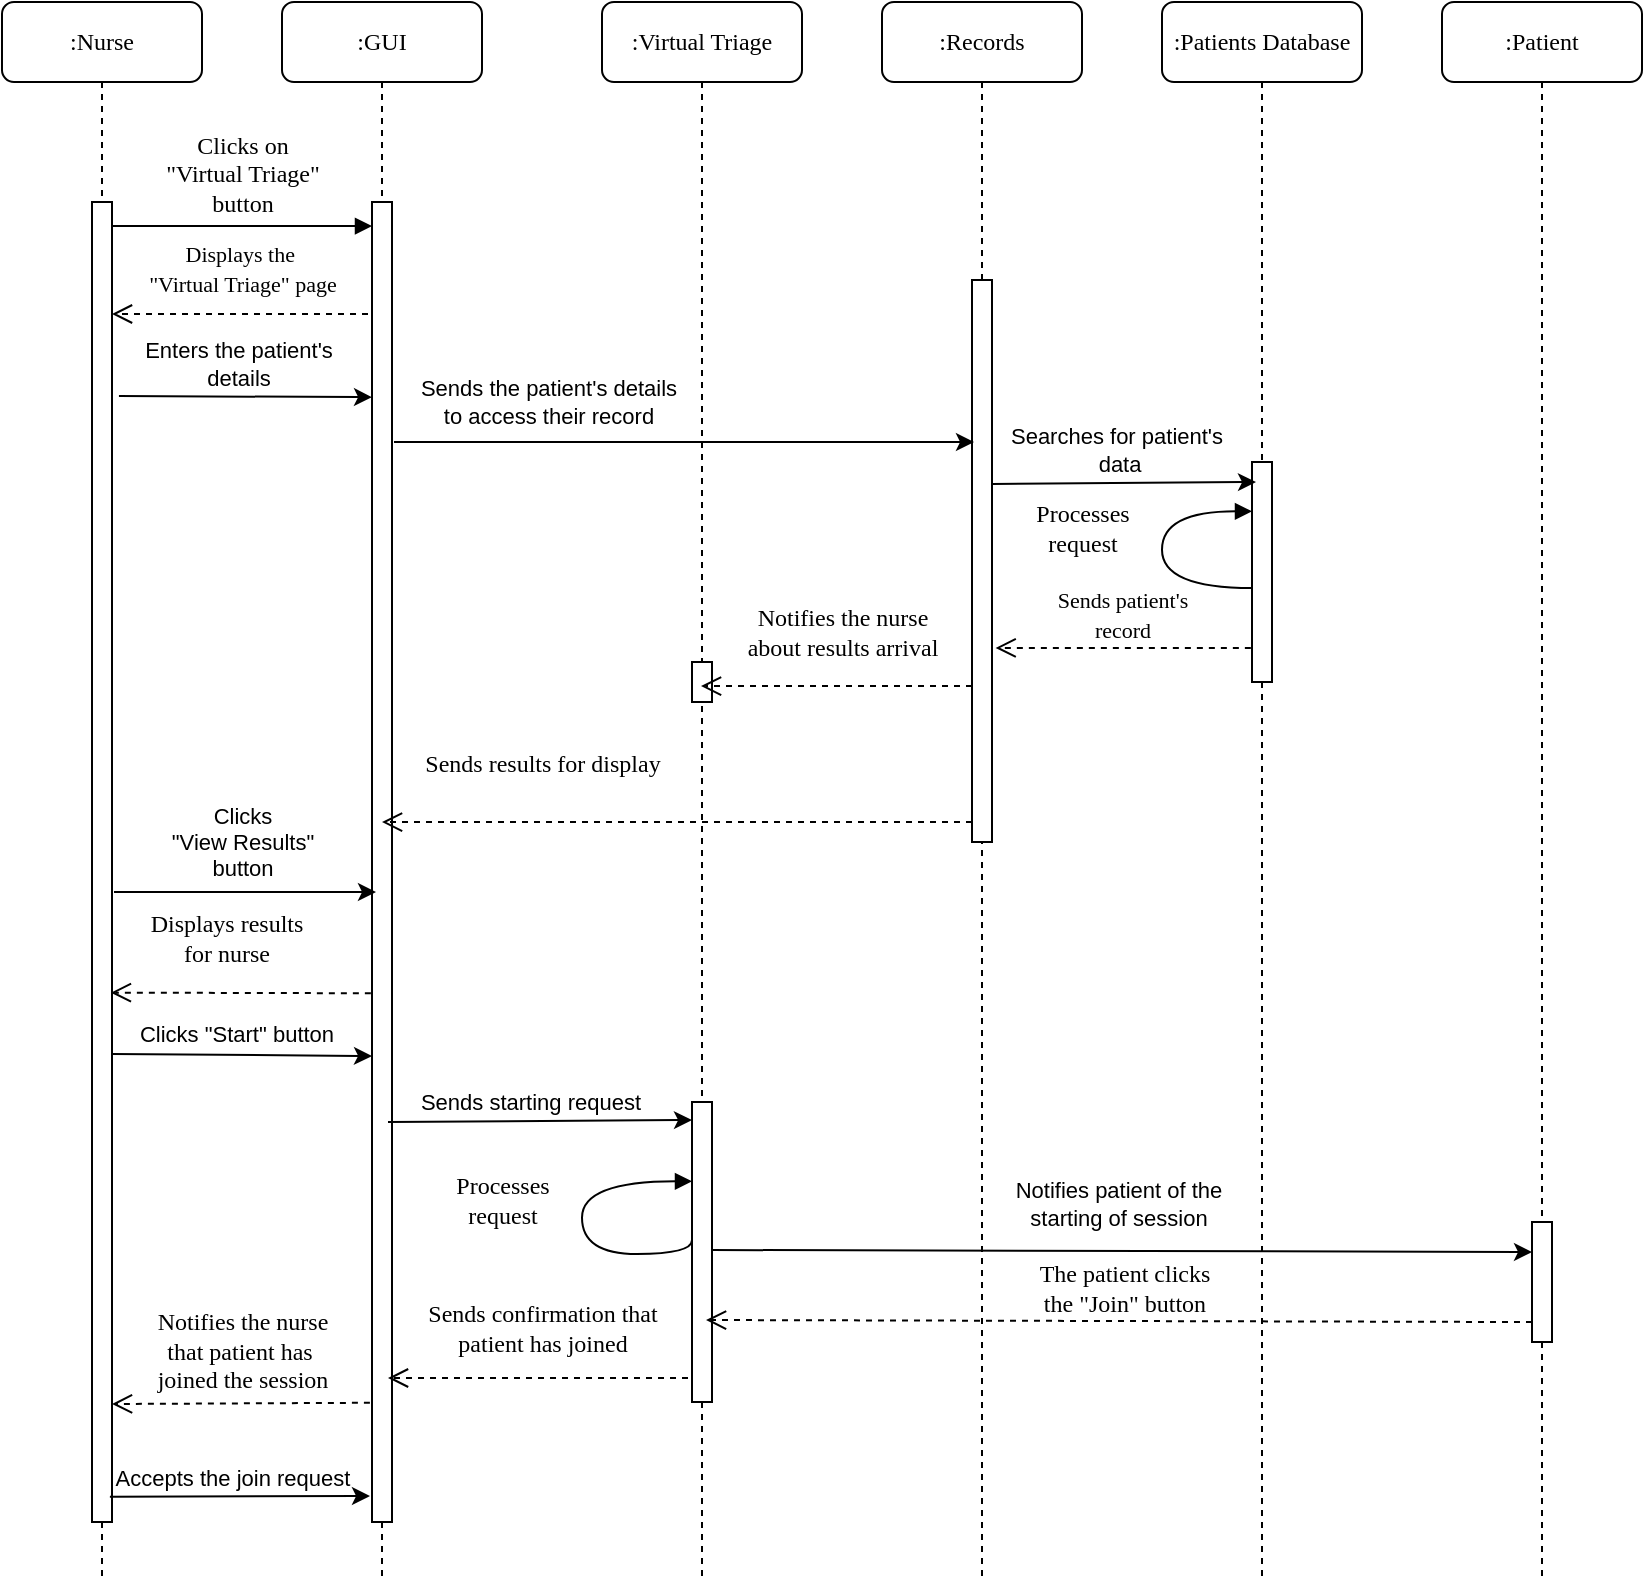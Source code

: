 <mxfile version="24.7.17">
  <diagram name="Page-1" id="13e1069c-82ec-6db2-03f1-153e76fe0fe0">
    <mxGraphModel dx="1213" dy="663" grid="1" gridSize="10" guides="1" tooltips="1" connect="1" arrows="1" fold="1" page="1" pageScale="1" pageWidth="1100" pageHeight="850" background="none" math="0" shadow="0">
      <root>
        <mxCell id="0" />
        <mxCell id="1" parent="0" />
        <mxCell id="7baba1c4bc27f4b0-2" value=":GUI" style="shape=umlLifeline;perimeter=lifelinePerimeter;whiteSpace=wrap;html=1;container=1;collapsible=0;recursiveResize=0;outlineConnect=0;rounded=1;shadow=0;comic=0;labelBackgroundColor=none;strokeWidth=1;fontFamily=Verdana;fontSize=12;align=center;" parent="1" vertex="1">
          <mxGeometry x="240" y="80" width="100" height="790" as="geometry" />
        </mxCell>
        <mxCell id="7baba1c4bc27f4b0-10" value="" style="html=1;points=[];perimeter=orthogonalPerimeter;rounded=0;shadow=0;comic=0;labelBackgroundColor=none;strokeWidth=1;fontFamily=Verdana;fontSize=12;align=center;" parent="7baba1c4bc27f4b0-2" vertex="1">
          <mxGeometry x="45" y="100" width="10" height="660" as="geometry" />
        </mxCell>
        <mxCell id="7baba1c4bc27f4b0-3" value=":Virtual Triage" style="shape=umlLifeline;perimeter=lifelinePerimeter;whiteSpace=wrap;html=1;container=1;collapsible=0;recursiveResize=0;outlineConnect=0;rounded=1;shadow=0;comic=0;labelBackgroundColor=none;strokeWidth=1;fontFamily=Verdana;fontSize=12;align=center;" parent="1" vertex="1">
          <mxGeometry x="400" y="80" width="100" height="790" as="geometry" />
        </mxCell>
        <mxCell id="7baba1c4bc27f4b0-13" value="" style="html=1;points=[];perimeter=orthogonalPerimeter;rounded=0;shadow=0;comic=0;labelBackgroundColor=none;strokeWidth=1;fontFamily=Verdana;fontSize=12;align=center;" parent="7baba1c4bc27f4b0-3" vertex="1">
          <mxGeometry x="45" y="330" width="10" height="20" as="geometry" />
        </mxCell>
        <mxCell id="BnOWhrEO1M733YUDJ6N0-16" value="Notifies the nurse &lt;br&gt;about results arrival" style="html=1;verticalAlign=bottom;endArrow=open;dashed=1;endSize=8;labelBackgroundColor=none;fontFamily=Verdana;fontSize=12;exitX=-0.057;exitY=0.927;exitDx=0;exitDy=0;exitPerimeter=0;" parent="7baba1c4bc27f4b0-3" edge="1">
          <mxGeometry x="-0.037" y="-10" relative="1" as="geometry">
            <mxPoint x="49.5" y="342.02" as="targetPoint" />
            <mxPoint x="185.0" y="342.02" as="sourcePoint" />
            <mxPoint as="offset" />
          </mxGeometry>
        </mxCell>
        <mxCell id="BnOWhrEO1M733YUDJ6N0-26" value="" style="html=1;points=[];perimeter=orthogonalPerimeter;rounded=0;shadow=0;comic=0;labelBackgroundColor=none;strokeWidth=1;fontFamily=Verdana;fontSize=12;align=center;" parent="7baba1c4bc27f4b0-3" vertex="1">
          <mxGeometry x="45" y="550" width="10" height="150" as="geometry" />
        </mxCell>
        <mxCell id="BnOWhrEO1M733YUDJ6N0-29" value="Processes&lt;br&gt;request" style="html=1;verticalAlign=bottom;endArrow=block;labelBackgroundColor=none;fontFamily=Verdana;fontSize=12;elbow=vertical;edgeStyle=orthogonalEdgeStyle;curved=1;entryX=1;entryY=0.286;entryPerimeter=0;exitX=0;exitY=0.567;exitDx=0;exitDy=0;exitPerimeter=0;" parent="7baba1c4bc27f4b0-3" edge="1">
          <mxGeometry x="-0.061" y="40" relative="1" as="geometry">
            <mxPoint x="45" y="619.03" as="sourcePoint" />
            <mxPoint x="45" y="589.67" as="targetPoint" />
            <Array as="points">
              <mxPoint x="45" y="626" />
              <mxPoint x="-10" y="626" />
              <mxPoint x="-10" y="590" />
            </Array>
            <mxPoint as="offset" />
          </mxGeometry>
        </mxCell>
        <mxCell id="7baba1c4bc27f4b0-4" value=":Records" style="shape=umlLifeline;perimeter=lifelinePerimeter;whiteSpace=wrap;html=1;container=1;collapsible=0;recursiveResize=0;outlineConnect=0;rounded=1;shadow=0;comic=0;labelBackgroundColor=none;strokeWidth=1;fontFamily=Verdana;fontSize=12;align=center;" parent="1" vertex="1">
          <mxGeometry x="540" y="80" width="100" height="790" as="geometry" />
        </mxCell>
        <mxCell id="BnOWhrEO1M733YUDJ6N0-18" value="Sends results for display" style="html=1;verticalAlign=bottom;endArrow=open;dashed=1;endSize=8;labelBackgroundColor=none;fontFamily=Verdana;fontSize=12;exitX=-0.057;exitY=0.927;exitDx=0;exitDy=0;exitPerimeter=0;" parent="7baba1c4bc27f4b0-4" target="7baba1c4bc27f4b0-2" edge="1">
          <mxGeometry x="0.458" y="-20" relative="1" as="geometry">
            <mxPoint x="-90" y="410" as="targetPoint" />
            <mxPoint x="45.0" y="410.02" as="sourcePoint" />
            <mxPoint as="offset" />
          </mxGeometry>
        </mxCell>
        <mxCell id="7baba1c4bc27f4b0-5" value=":Patients Database" style="shape=umlLifeline;perimeter=lifelinePerimeter;whiteSpace=wrap;html=1;container=1;collapsible=0;recursiveResize=0;outlineConnect=0;rounded=1;shadow=0;comic=0;labelBackgroundColor=none;strokeWidth=1;fontFamily=Verdana;fontSize=12;align=center;" parent="1" vertex="1">
          <mxGeometry x="680" y="80" width="100" height="790" as="geometry" />
        </mxCell>
        <mxCell id="7baba1c4bc27f4b0-19" value="" style="html=1;points=[];perimeter=orthogonalPerimeter;rounded=0;shadow=0;comic=0;labelBackgroundColor=none;strokeWidth=1;fontFamily=Verdana;fontSize=12;align=center;" parent="7baba1c4bc27f4b0-5" vertex="1">
          <mxGeometry x="45" y="230" width="10" height="110" as="geometry" />
        </mxCell>
        <mxCell id="7baba1c4bc27f4b0-39" value="Processes&lt;br&gt;request" style="html=1;verticalAlign=bottom;endArrow=block;labelBackgroundColor=none;fontFamily=Verdana;fontSize=12;elbow=vertical;edgeStyle=orthogonalEdgeStyle;curved=1;entryX=1;entryY=0.286;entryPerimeter=0;" parent="7baba1c4bc27f4b0-5" source="7baba1c4bc27f4b0-19" edge="1">
          <mxGeometry x="-0.096" y="40" relative="1" as="geometry">
            <mxPoint x="40" y="293" as="sourcePoint" />
            <mxPoint x="45.0" y="254.67" as="targetPoint" />
            <Array as="points">
              <mxPoint y="293" />
              <mxPoint y="255" />
            </Array>
            <mxPoint as="offset" />
          </mxGeometry>
        </mxCell>
        <mxCell id="7baba1c4bc27f4b0-8" value=":Nurse" style="shape=umlLifeline;perimeter=lifelinePerimeter;whiteSpace=wrap;html=1;container=1;collapsible=0;recursiveResize=0;outlineConnect=0;rounded=1;shadow=0;comic=0;labelBackgroundColor=none;strokeWidth=1;fontFamily=Verdana;fontSize=12;align=center;" parent="1" vertex="1">
          <mxGeometry x="100" y="80" width="100" height="790" as="geometry" />
        </mxCell>
        <mxCell id="7baba1c4bc27f4b0-9" value="" style="html=1;points=[];perimeter=orthogonalPerimeter;rounded=0;shadow=0;comic=0;labelBackgroundColor=none;strokeWidth=1;fontFamily=Verdana;fontSize=12;align=center;" parent="7baba1c4bc27f4b0-8" vertex="1">
          <mxGeometry x="45" y="100" width="10" height="660" as="geometry" />
        </mxCell>
        <mxCell id="BnOWhrEO1M733YUDJ6N0-38" value="Notifies the nurse&lt;br&gt;that patient has&amp;nbsp;&lt;br&gt;joined the session&lt;div&gt;&lt;br/&gt;&lt;/div&gt;" style="html=1;verticalAlign=bottom;endArrow=open;dashed=1;endSize=8;labelBackgroundColor=none;fontFamily=Verdana;fontSize=12;exitX=-0.105;exitY=0.982;exitDx=0;exitDy=0;exitPerimeter=0;" parent="7baba1c4bc27f4b0-8" edge="1">
          <mxGeometry x="-0.007" y="12" relative="1" as="geometry">
            <mxPoint x="55" y="701" as="targetPoint" />
            <mxPoint x="183.95" y="700.38" as="sourcePoint" />
            <mxPoint as="offset" />
          </mxGeometry>
        </mxCell>
        <mxCell id="7baba1c4bc27f4b0-16" value="" style="html=1;points=[];perimeter=orthogonalPerimeter;rounded=0;shadow=0;comic=0;labelBackgroundColor=none;strokeWidth=1;fontFamily=Verdana;fontSize=12;align=center;" parent="1" vertex="1">
          <mxGeometry x="585" y="219" width="10" height="281" as="geometry" />
        </mxCell>
        <mxCell id="7baba1c4bc27f4b0-11" value="Clicks on &lt;br&gt;&quot;Virtual Triage&quot;&lt;br&gt;button" style="html=1;verticalAlign=bottom;endArrow=block;entryX=0;entryY=0;labelBackgroundColor=none;fontFamily=Verdana;fontSize=12;edgeStyle=elbowEdgeStyle;elbow=vertical;" parent="1" edge="1">
          <mxGeometry x="0.0" y="2" relative="1" as="geometry">
            <mxPoint x="155" y="192.048" as="sourcePoint" />
            <mxPoint x="285" y="192" as="targetPoint" />
            <mxPoint as="offset" />
          </mxGeometry>
        </mxCell>
        <mxCell id="BnOWhrEO1M733YUDJ6N0-2" value="&lt;font style=&quot;font-size: 11px;&quot;&gt;Displays the&amp;nbsp;&lt;br&gt;&quot;Virtual Triage&quot; page&lt;/font&gt;" style="html=1;verticalAlign=bottom;endArrow=open;dashed=1;endSize=8;labelBackgroundColor=none;fontFamily=Verdana;fontSize=12;" parent="1" edge="1">
          <mxGeometry x="-0.016" y="-6" relative="1" as="geometry">
            <mxPoint x="155" y="236" as="targetPoint" />
            <mxPoint x="283" y="236" as="sourcePoint" />
            <mxPoint as="offset" />
          </mxGeometry>
        </mxCell>
        <mxCell id="BnOWhrEO1M733YUDJ6N0-3" value="" style="endArrow=classic;html=1;rounded=0;entryX=-0.248;entryY=0.346;entryDx=0;entryDy=0;entryPerimeter=0;" parent="1" edge="1">
          <mxGeometry width="50" height="50" relative="1" as="geometry">
            <mxPoint x="158.48" y="277" as="sourcePoint" />
            <mxPoint x="285" y="277.58" as="targetPoint" />
          </mxGeometry>
        </mxCell>
        <mxCell id="BnOWhrEO1M733YUDJ6N0-4" value="Enters the patient&#39;s&lt;br&gt;details" style="edgeLabel;html=1;align=center;verticalAlign=middle;resizable=0;points=[];" parent="BnOWhrEO1M733YUDJ6N0-3" vertex="1" connectable="0">
          <mxGeometry x="0.119" y="1" relative="1" as="geometry">
            <mxPoint x="-12" y="-16" as="offset" />
          </mxGeometry>
        </mxCell>
        <mxCell id="BnOWhrEO1M733YUDJ6N0-5" value="" style="endArrow=classic;html=1;rounded=0;exitX=1.5;exitY=0.522;exitDx=0;exitDy=0;exitPerimeter=0;" parent="1" edge="1">
          <mxGeometry width="50" height="50" relative="1" as="geometry">
            <mxPoint x="296" y="300.06" as="sourcePoint" />
            <mxPoint x="586" y="300" as="targetPoint" />
          </mxGeometry>
        </mxCell>
        <mxCell id="BnOWhrEO1M733YUDJ6N0-6" value="Sends the patient&#39;s details&lt;br&gt;&amp;nbsp;to access their record&amp;nbsp;" style="edgeLabel;html=1;align=center;verticalAlign=middle;resizable=0;points=[];" parent="BnOWhrEO1M733YUDJ6N0-5" vertex="1" connectable="0">
          <mxGeometry x="-0.402" relative="1" as="geometry">
            <mxPoint x="-10" y="-20" as="offset" />
          </mxGeometry>
        </mxCell>
        <mxCell id="BnOWhrEO1M733YUDJ6N0-7" value="" style="endArrow=classic;html=1;rounded=0;" parent="1" edge="1">
          <mxGeometry width="50" height="50" relative="1" as="geometry">
            <mxPoint x="595" y="321" as="sourcePoint" />
            <mxPoint x="727" y="320" as="targetPoint" />
          </mxGeometry>
        </mxCell>
        <mxCell id="BnOWhrEO1M733YUDJ6N0-14" value="Searches for patient&#39;s&lt;br&gt;&amp;nbsp;data" style="edgeLabel;html=1;align=center;verticalAlign=middle;resizable=0;points=[];" parent="BnOWhrEO1M733YUDJ6N0-7" vertex="1" connectable="0">
          <mxGeometry x="-0.042" y="1" relative="1" as="geometry">
            <mxPoint x="-1" y="-16" as="offset" />
          </mxGeometry>
        </mxCell>
        <mxCell id="BnOWhrEO1M733YUDJ6N0-15" value="&lt;font style=&quot;font-size: 11px;&quot;&gt;Sends patient&#39;s&lt;br&gt;record&lt;/font&gt;" style="html=1;verticalAlign=bottom;endArrow=open;dashed=1;endSize=8;labelBackgroundColor=none;fontFamily=Verdana;fontSize=12;entryX=1.181;entryY=0.95;entryDx=0;entryDy=0;entryPerimeter=0;exitX=-0.057;exitY=0.927;exitDx=0;exitDy=0;exitPerimeter=0;" parent="1" edge="1">
          <mxGeometry relative="1" as="geometry">
            <mxPoint x="596.81" y="402.95" as="targetPoint" />
            <mxPoint x="724.43" y="402.97" as="sourcePoint" />
          </mxGeometry>
        </mxCell>
        <mxCell id="BnOWhrEO1M733YUDJ6N0-19" value="Displays results &lt;br&gt;for nurse" style="html=1;verticalAlign=bottom;endArrow=open;dashed=1;endSize=8;labelBackgroundColor=none;fontFamily=Verdana;fontSize=12;exitX=-0.057;exitY=0.943;exitDx=0;exitDy=0;exitPerimeter=0;entryX=0.943;entryY=0.878;entryDx=0;entryDy=0;entryPerimeter=0;" parent="1" edge="1">
          <mxGeometry x="0.107" y="-10" relative="1" as="geometry">
            <mxPoint x="154.43" y="575.32" as="targetPoint" />
            <mxPoint x="284.43" y="575.63" as="sourcePoint" />
            <mxPoint as="offset" />
          </mxGeometry>
        </mxCell>
        <mxCell id="BnOWhrEO1M733YUDJ6N0-20" value="" style="endArrow=classic;html=1;rounded=0;" parent="1" edge="1">
          <mxGeometry width="50" height="50" relative="1" as="geometry">
            <mxPoint x="156" y="525" as="sourcePoint" />
            <mxPoint x="287" y="525" as="targetPoint" />
          </mxGeometry>
        </mxCell>
        <mxCell id="BnOWhrEO1M733YUDJ6N0-21" value="Clicks &lt;br&gt;&quot;View Results&quot; &lt;br&gt;button" style="edgeLabel;html=1;align=center;verticalAlign=middle;resizable=0;points=[];" parent="BnOWhrEO1M733YUDJ6N0-20" vertex="1" connectable="0">
          <mxGeometry x="0.568" y="-1" relative="1" as="geometry">
            <mxPoint x="-39" y="-26" as="offset" />
          </mxGeometry>
        </mxCell>
        <mxCell id="BnOWhrEO1M733YUDJ6N0-23" value="" style="endArrow=classic;html=1;rounded=0;" parent="1" edge="1">
          <mxGeometry width="50" height="50" relative="1" as="geometry">
            <mxPoint x="155" y="606" as="sourcePoint" />
            <mxPoint x="285" y="607" as="targetPoint" />
          </mxGeometry>
        </mxCell>
        <mxCell id="BnOWhrEO1M733YUDJ6N0-24" value="Clicks &quot;Start&quot; button" style="edgeLabel;html=1;align=center;verticalAlign=middle;resizable=0;points=[];" parent="BnOWhrEO1M733YUDJ6N0-23" vertex="1" connectable="0">
          <mxGeometry x="0.139" y="-1" relative="1" as="geometry">
            <mxPoint x="-12" y="-12" as="offset" />
          </mxGeometry>
        </mxCell>
        <mxCell id="BnOWhrEO1M733YUDJ6N0-25" value="" style="endArrow=classic;html=1;rounded=0;" parent="1" edge="1">
          <mxGeometry width="50" height="50" relative="1" as="geometry">
            <mxPoint x="293" y="640" as="sourcePoint" />
            <mxPoint x="445" y="639" as="targetPoint" />
          </mxGeometry>
        </mxCell>
        <mxCell id="BnOWhrEO1M733YUDJ6N0-27" value="Sends starting request" style="edgeLabel;html=1;align=center;verticalAlign=middle;resizable=0;points=[];" parent="BnOWhrEO1M733YUDJ6N0-25" vertex="1" connectable="0">
          <mxGeometry x="-0.066" y="2" relative="1" as="geometry">
            <mxPoint y="-8" as="offset" />
          </mxGeometry>
        </mxCell>
        <mxCell id="BnOWhrEO1M733YUDJ6N0-30" value="" style="endArrow=classic;html=1;rounded=0;entryX=0;entryY=0.25;entryDx=0;entryDy=0;" parent="1" target="BnOWhrEO1M733YUDJ6N0-33" edge="1">
          <mxGeometry width="50" height="50" relative="1" as="geometry">
            <mxPoint x="455" y="704" as="sourcePoint" />
            <mxPoint x="590" y="680" as="targetPoint" />
          </mxGeometry>
        </mxCell>
        <mxCell id="BnOWhrEO1M733YUDJ6N0-34" value="Notifies patient of the &lt;br&gt;starting of session" style="edgeLabel;html=1;align=center;verticalAlign=middle;resizable=0;points=[];" parent="BnOWhrEO1M733YUDJ6N0-30" vertex="1" connectable="0">
          <mxGeometry x="0.008" relative="1" as="geometry">
            <mxPoint x="-4" y="-24" as="offset" />
          </mxGeometry>
        </mxCell>
        <mxCell id="BnOWhrEO1M733YUDJ6N0-31" value=":Patient" style="shape=umlLifeline;perimeter=lifelinePerimeter;whiteSpace=wrap;html=1;container=1;collapsible=0;recursiveResize=0;outlineConnect=0;rounded=1;shadow=0;comic=0;labelBackgroundColor=none;strokeWidth=1;fontFamily=Verdana;fontSize=12;align=center;" parent="1" vertex="1">
          <mxGeometry x="820" y="80" width="100" height="790" as="geometry" />
        </mxCell>
        <mxCell id="BnOWhrEO1M733YUDJ6N0-33" value="" style="rounded=0;whiteSpace=wrap;html=1;" parent="BnOWhrEO1M733YUDJ6N0-31" vertex="1">
          <mxGeometry x="45" y="610" width="10" height="60" as="geometry" />
        </mxCell>
        <mxCell id="BnOWhrEO1M733YUDJ6N0-35" value="The patient clicks &lt;br&gt;the &quot;Join&quot; button" style="html=1;verticalAlign=bottom;endArrow=open;dashed=1;endSize=8;labelBackgroundColor=none;fontFamily=Verdana;fontSize=12;exitX=-0.057;exitY=0.927;exitDx=0;exitDy=0;exitPerimeter=0;" parent="1" edge="1">
          <mxGeometry x="-0.012" relative="1" as="geometry">
            <mxPoint x="452" y="739" as="targetPoint" />
            <mxPoint x="865.0" y="740.02" as="sourcePoint" />
            <mxPoint as="offset" />
          </mxGeometry>
        </mxCell>
        <mxCell id="BnOWhrEO1M733YUDJ6N0-37" value="Sends confirmation that&lt;br&gt;patient has joined" style="html=1;verticalAlign=bottom;endArrow=open;dashed=1;endSize=8;labelBackgroundColor=none;fontFamily=Verdana;fontSize=12;" parent="1" edge="1">
          <mxGeometry x="-0.027" y="-8" relative="1" as="geometry">
            <mxPoint x="293" y="768" as="targetPoint" />
            <mxPoint x="443" y="768" as="sourcePoint" />
            <mxPoint as="offset" />
          </mxGeometry>
        </mxCell>
        <mxCell id="BnOWhrEO1M733YUDJ6N0-41" value="" style="endArrow=classic;html=1;rounded=0;exitX=0.895;exitY=0.99;exitDx=0;exitDy=0;exitPerimeter=0;" parent="1" edge="1">
          <mxGeometry width="50" height="50" relative="1" as="geometry">
            <mxPoint x="153.95" y="827.4" as="sourcePoint" />
            <mxPoint x="284" y="827" as="targetPoint" />
          </mxGeometry>
        </mxCell>
        <mxCell id="BnOWhrEO1M733YUDJ6N0-42" value="Accepts the join request" style="edgeLabel;html=1;align=center;verticalAlign=middle;resizable=0;points=[];" parent="BnOWhrEO1M733YUDJ6N0-41" vertex="1" connectable="0">
          <mxGeometry x="0.014" y="-1" relative="1" as="geometry">
            <mxPoint x="-5" y="-10" as="offset" />
          </mxGeometry>
        </mxCell>
      </root>
    </mxGraphModel>
  </diagram>
</mxfile>
